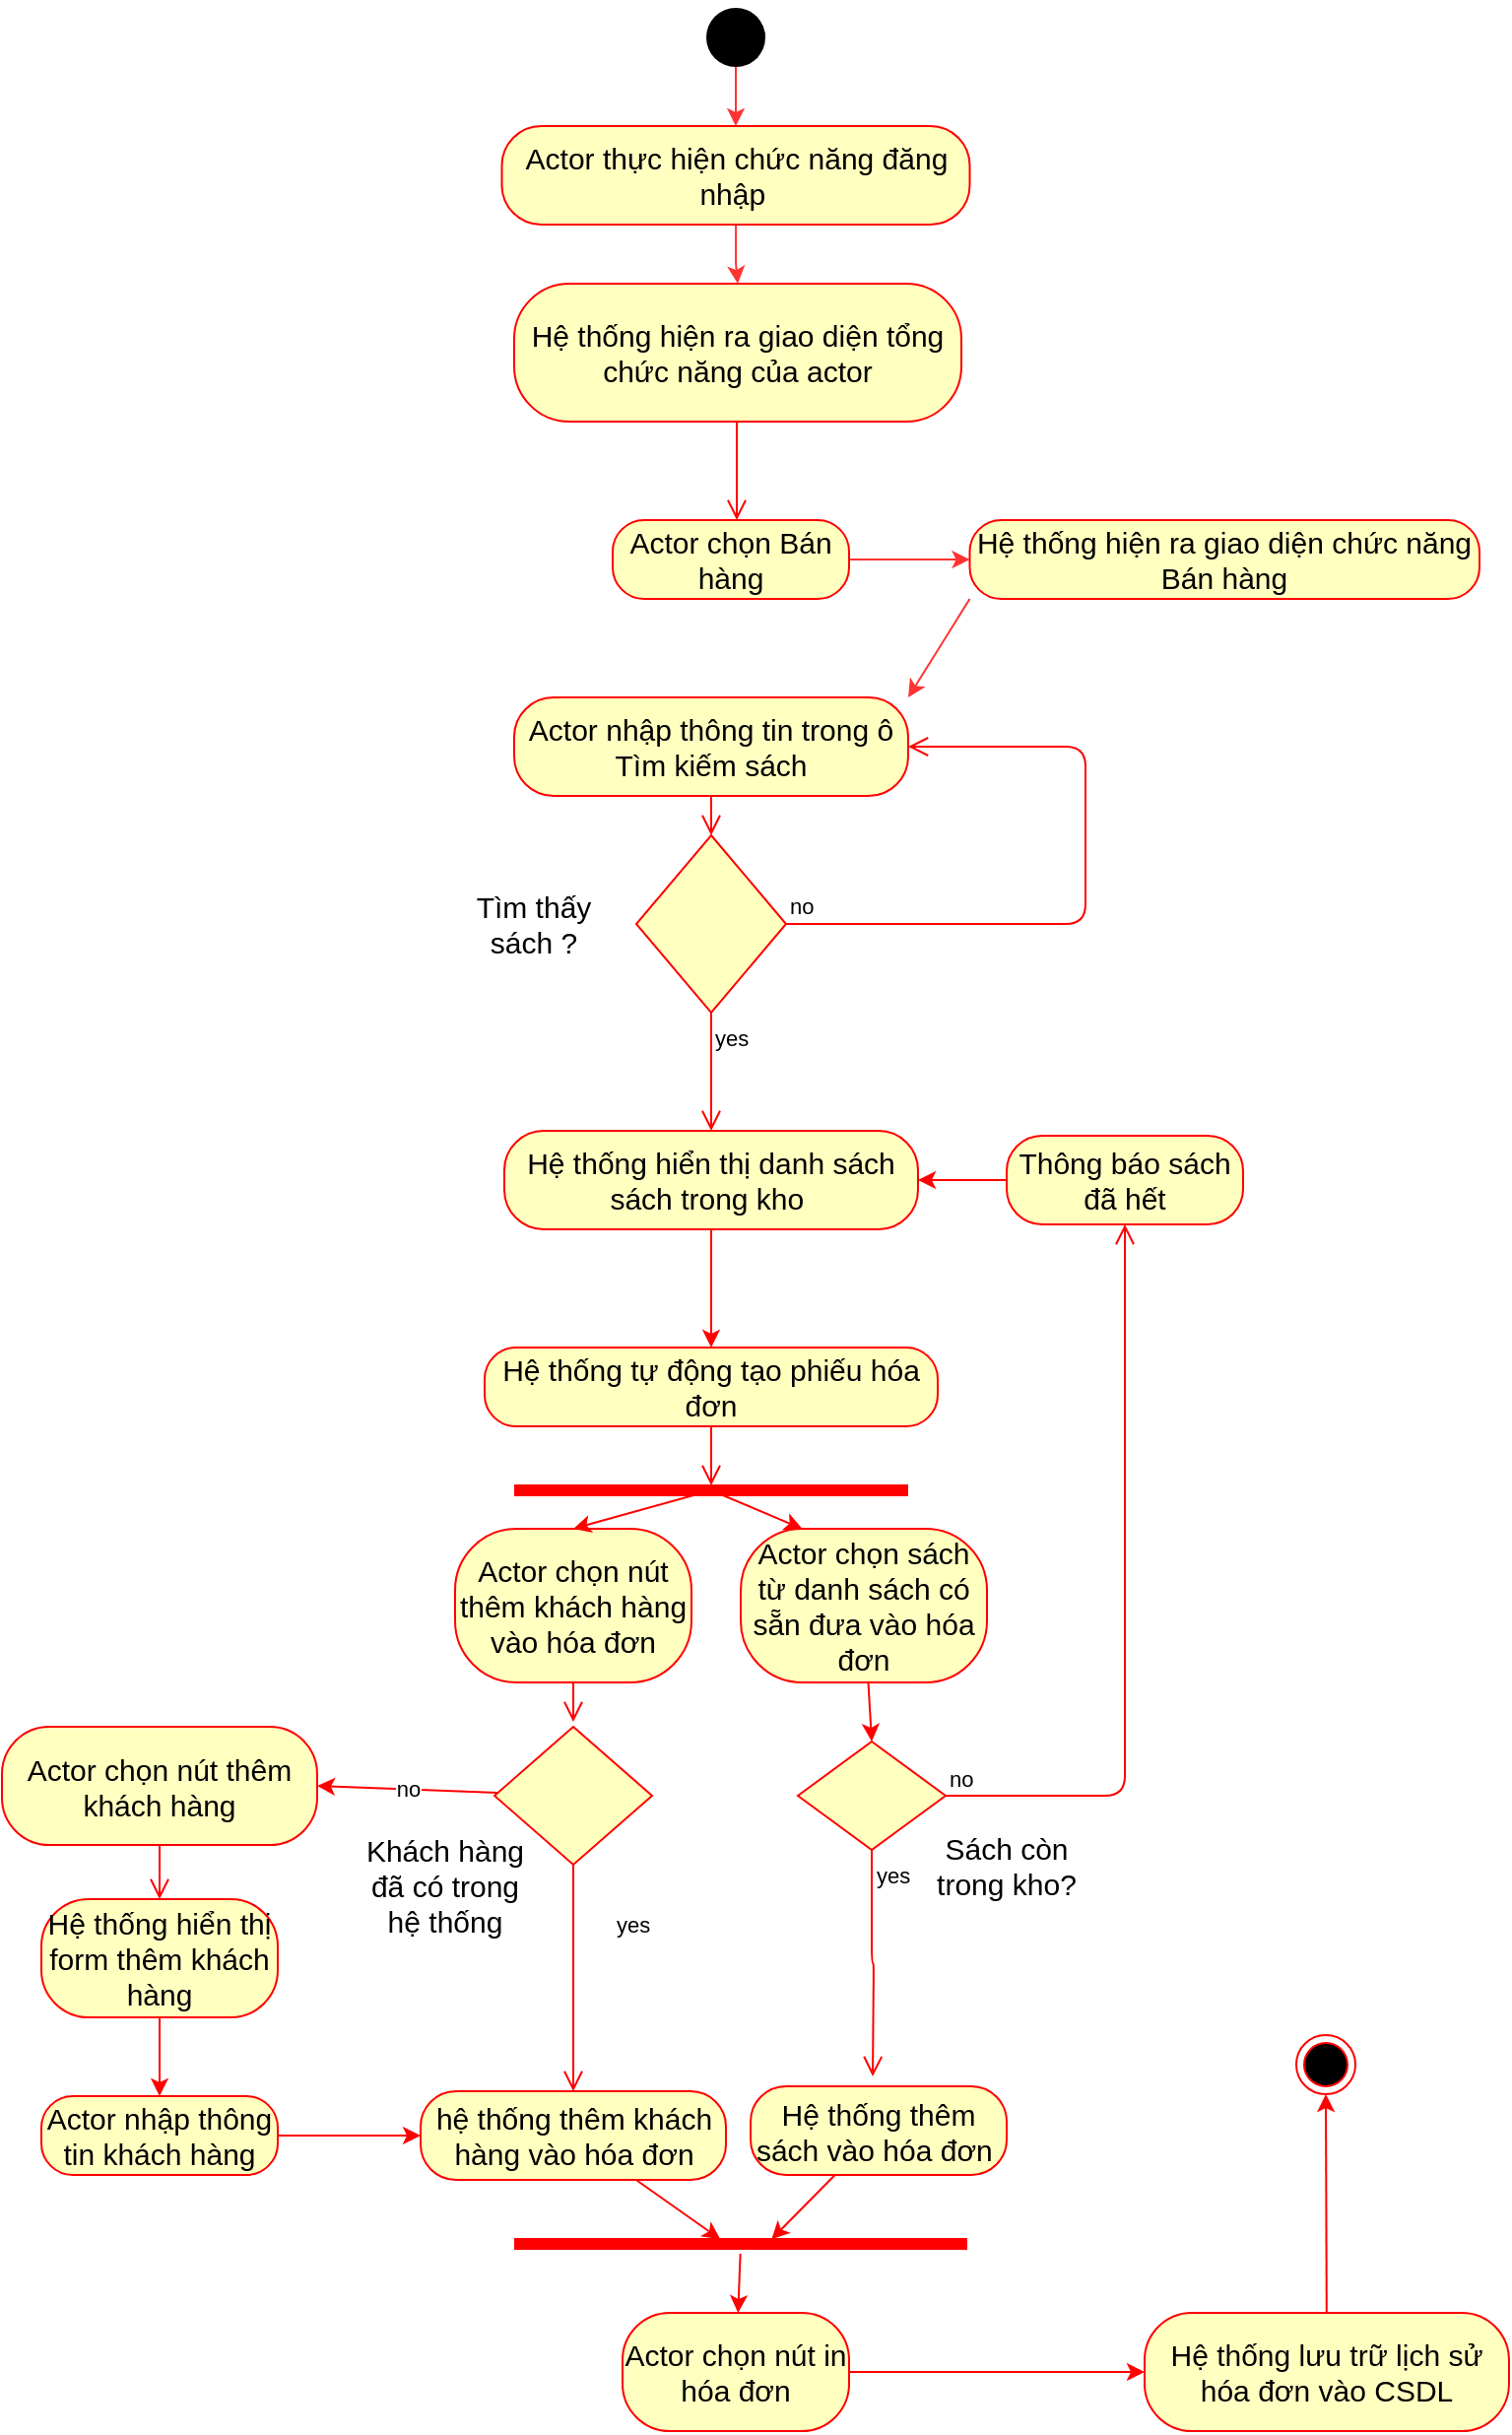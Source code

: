 <mxfile version="13.10.0" type="github">
  <diagram id="oDo7kxzeQm5iP3tuwgTI" name="Page-1">
    <mxGraphModel dx="811" dy="2455" grid="1" gridSize="10" guides="1" tooltips="1" connect="1" arrows="1" fold="1" page="1" pageScale="1" pageWidth="827" pageHeight="1169" math="0" shadow="0">
      <root>
        <mxCell id="0" />
        <mxCell id="1" parent="0" />
        <mxCell id="BxB7EzJWPoqpXeamAMvf-4" style="edgeStyle=orthogonalEdgeStyle;rounded=0;orthogonalLoop=1;jettySize=auto;html=1;entryX=0.5;entryY=0;entryDx=0;entryDy=0;strokeColor=#FF3333;" edge="1" parent="1" source="qjSV56x-90p1cfjG59y1-2" target="BxB7EzJWPoqpXeamAMvf-1">
          <mxGeometry relative="1" as="geometry" />
        </mxCell>
        <mxCell id="qjSV56x-90p1cfjG59y1-2" value="" style="ellipse;fillColor=#000000;strokeColor=none;" parent="1" vertex="1">
          <mxGeometry x="367.5" y="-210" width="30" height="30" as="geometry" />
        </mxCell>
        <mxCell id="qjSV56x-90p1cfjG59y1-8" value="&lt;font style=&quot;font-size: 15px&quot;&gt;Actor nhập thông tin trong ô Tìm kiếm sách&lt;/font&gt;" style="rounded=1;whiteSpace=wrap;html=1;arcSize=40;fontColor=#000000;fillColor=#ffffc0;strokeColor=#ff0000;" parent="1" vertex="1">
          <mxGeometry x="270" y="140" width="200" height="50" as="geometry" />
        </mxCell>
        <mxCell id="qjSV56x-90p1cfjG59y1-9" value="" style="edgeStyle=orthogonalEdgeStyle;html=1;verticalAlign=bottom;endArrow=open;endSize=8;strokeColor=#ff0000;exitX=0.5;exitY=1;exitDx=0;exitDy=0;" parent="1" source="qjSV56x-90p1cfjG59y1-8" edge="1">
          <mxGeometry relative="1" as="geometry">
            <mxPoint x="370" y="210" as="targetPoint" />
          </mxGeometry>
        </mxCell>
        <mxCell id="qjSV56x-90p1cfjG59y1-67" style="edgeStyle=none;rounded=1;orthogonalLoop=1;jettySize=auto;html=1;strokeColor=#FF0000;" parent="1" source="qjSV56x-90p1cfjG59y1-11" edge="1">
          <mxGeometry relative="1" as="geometry">
            <mxPoint x="370" y="470" as="targetPoint" />
          </mxGeometry>
        </mxCell>
        <mxCell id="qjSV56x-90p1cfjG59y1-11" value="&lt;font style=&quot;font-size: 15px&quot;&gt;Hệ thống hiển thị danh sách sách trong kho&amp;nbsp;&lt;/font&gt;" style="rounded=1;whiteSpace=wrap;html=1;arcSize=40;fontColor=#000000;fillColor=#ffffc0;strokeColor=#ff0000;" parent="1" vertex="1">
          <mxGeometry x="265" y="360" width="210" height="50" as="geometry" />
        </mxCell>
        <mxCell id="qjSV56x-90p1cfjG59y1-18" value="" style="rhombus;whiteSpace=wrap;html=1;fillColor=#ffffc0;strokeColor=#ff0000;" parent="1" vertex="1">
          <mxGeometry x="332" y="210" width="76" height="90" as="geometry" />
        </mxCell>
        <mxCell id="qjSV56x-90p1cfjG59y1-19" value="no" style="edgeStyle=orthogonalEdgeStyle;html=1;align=left;verticalAlign=bottom;endArrow=open;endSize=8;strokeColor=#ff0000;exitX=1;exitY=0.5;exitDx=0;exitDy=0;" parent="1" source="qjSV56x-90p1cfjG59y1-18" edge="1">
          <mxGeometry x="-1" relative="1" as="geometry">
            <mxPoint x="470" y="165" as="targetPoint" />
            <Array as="points">
              <mxPoint x="560" y="255" />
              <mxPoint x="560" y="165" />
            </Array>
          </mxGeometry>
        </mxCell>
        <mxCell id="qjSV56x-90p1cfjG59y1-20" value="yes" style="edgeStyle=orthogonalEdgeStyle;html=1;align=left;verticalAlign=top;endArrow=open;endSize=8;strokeColor=#ff0000;" parent="1" source="qjSV56x-90p1cfjG59y1-18" edge="1">
          <mxGeometry x="-1" relative="1" as="geometry">
            <mxPoint x="370" y="360" as="targetPoint" />
            <Array as="points">
              <mxPoint x="370" y="330" />
              <mxPoint x="370" y="330" />
            </Array>
          </mxGeometry>
        </mxCell>
        <mxCell id="qjSV56x-90p1cfjG59y1-29" value="Hệ thống tự động tạo phiếu hóa đơn" style="rounded=1;whiteSpace=wrap;html=1;arcSize=40;fontColor=#000000;fillColor=#ffffc0;strokeColor=#ff0000;fontSize=15;" parent="1" vertex="1">
          <mxGeometry x="255" y="470" width="230" height="40" as="geometry" />
        </mxCell>
        <mxCell id="qjSV56x-90p1cfjG59y1-30" value="" style="edgeStyle=orthogonalEdgeStyle;html=1;verticalAlign=bottom;endArrow=open;endSize=8;strokeColor=#ff0000;" parent="1" source="qjSV56x-90p1cfjG59y1-29" edge="1">
          <mxGeometry relative="1" as="geometry">
            <mxPoint x="370" y="540" as="targetPoint" />
          </mxGeometry>
        </mxCell>
        <mxCell id="qjSV56x-90p1cfjG59y1-65" style="edgeStyle=none;rounded=1;orthogonalLoop=1;jettySize=auto;html=1;entryX=0.5;entryY=0;entryDx=0;entryDy=0;strokeColor=#FF0000;" parent="1" source="qjSV56x-90p1cfjG59y1-31" target="qjSV56x-90p1cfjG59y1-38" edge="1">
          <mxGeometry relative="1" as="geometry" />
        </mxCell>
        <mxCell id="qjSV56x-90p1cfjG59y1-31" value="Actor chọn sách từ danh sách có sẵn đưa vào hóa đơn" style="rounded=1;whiteSpace=wrap;html=1;arcSize=40;fontColor=#000000;fillColor=#ffffc0;strokeColor=#ff0000;fontSize=15;" parent="1" vertex="1">
          <mxGeometry x="385" y="562" width="125" height="78" as="geometry" />
        </mxCell>
        <mxCell id="qjSV56x-90p1cfjG59y1-38" value="" style="rhombus;whiteSpace=wrap;html=1;fillColor=#ffffc0;strokeColor=#ff0000;" parent="1" vertex="1">
          <mxGeometry x="414" y="670" width="75" height="55" as="geometry" />
        </mxCell>
        <mxCell id="qjSV56x-90p1cfjG59y1-39" value="no" style="edgeStyle=orthogonalEdgeStyle;html=1;align=left;verticalAlign=bottom;endArrow=open;endSize=8;strokeColor=#ff0000;entryX=0.5;entryY=1;entryDx=0;entryDy=0;" parent="1" source="qjSV56x-90p1cfjG59y1-38" target="qjSV56x-90p1cfjG59y1-44" edge="1">
          <mxGeometry x="-1" relative="1" as="geometry">
            <mxPoint x="580" y="590" as="targetPoint" />
            <Array as="points">
              <mxPoint x="580" y="697" />
            </Array>
          </mxGeometry>
        </mxCell>
        <mxCell id="qjSV56x-90p1cfjG59y1-40" value="yes" style="edgeStyle=orthogonalEdgeStyle;html=1;align=left;verticalAlign=top;endArrow=open;endSize=8;strokeColor=#ff0000;" parent="1" source="qjSV56x-90p1cfjG59y1-38" edge="1">
          <mxGeometry x="-1" relative="1" as="geometry">
            <mxPoint x="452" y="840" as="targetPoint" />
          </mxGeometry>
        </mxCell>
        <mxCell id="qjSV56x-90p1cfjG59y1-52" style="edgeStyle=orthogonalEdgeStyle;rounded=1;orthogonalLoop=1;jettySize=auto;html=1;strokeColor=#FF0000;entryX=1;entryY=0.5;entryDx=0;entryDy=0;" parent="1" source="qjSV56x-90p1cfjG59y1-44" target="qjSV56x-90p1cfjG59y1-11" edge="1">
          <mxGeometry relative="1" as="geometry">
            <mxPoint x="450" y="402.5" as="targetPoint" />
            <Array as="points" />
          </mxGeometry>
        </mxCell>
        <mxCell id="qjSV56x-90p1cfjG59y1-44" value="Thông báo sách đã hết" style="rounded=1;whiteSpace=wrap;html=1;arcSize=40;fontColor=#000000;fillColor=#ffffc0;strokeColor=#ff0000;fontSize=15;" parent="1" vertex="1">
          <mxGeometry x="520" y="362.5" width="120" height="45" as="geometry" />
        </mxCell>
        <mxCell id="qjSV56x-90p1cfjG59y1-64" style="rounded=1;orthogonalLoop=1;jettySize=auto;html=1;entryX=0.25;entryY=0;entryDx=0;entryDy=0;strokeColor=#FF0000;" parent="1" source="qjSV56x-90p1cfjG59y1-59" target="qjSV56x-90p1cfjG59y1-31" edge="1">
          <mxGeometry relative="1" as="geometry" />
        </mxCell>
        <mxCell id="qjSV56x-90p1cfjG59y1-59" value="" style="shape=line;html=1;strokeWidth=6;strokeColor=#ff0000;" parent="1" vertex="1">
          <mxGeometry x="270" y="540" width="200" height="5" as="geometry" />
        </mxCell>
        <mxCell id="qjSV56x-90p1cfjG59y1-68" value="Actor chọn nút thêm khách hàng vào hóa đơn" style="rounded=1;whiteSpace=wrap;html=1;arcSize=40;fontColor=#000000;fillColor=#ffffc0;strokeColor=#ff0000;fontSize=15;" parent="1" vertex="1">
          <mxGeometry x="240" y="562" width="120" height="78" as="geometry" />
        </mxCell>
        <mxCell id="qjSV56x-90p1cfjG59y1-69" value="" style="edgeStyle=orthogonalEdgeStyle;html=1;verticalAlign=bottom;endArrow=open;endSize=8;strokeColor=#ff0000;" parent="1" source="qjSV56x-90p1cfjG59y1-68" edge="1">
          <mxGeometry relative="1" as="geometry">
            <mxPoint x="300" y="660" as="targetPoint" />
          </mxGeometry>
        </mxCell>
        <mxCell id="qjSV56x-90p1cfjG59y1-70" style="rounded=1;orthogonalLoop=1;jettySize=auto;html=1;entryX=0.5;entryY=0;entryDx=0;entryDy=0;strokeColor=#FF0000;" parent="1" source="qjSV56x-90p1cfjG59y1-59" target="qjSV56x-90p1cfjG59y1-68" edge="1">
          <mxGeometry relative="1" as="geometry">
            <mxPoint x="387.273" y="565" as="sourcePoint" />
            <mxPoint x="460" y="590" as="targetPoint" />
          </mxGeometry>
        </mxCell>
        <mxCell id="qjSV56x-90p1cfjG59y1-77" value="no" style="edgeStyle=none;rounded=1;orthogonalLoop=1;jettySize=auto;html=1;entryX=1;entryY=0.5;entryDx=0;entryDy=0;strokeColor=#FF0000;" parent="1" source="qjSV56x-90p1cfjG59y1-71" target="qjSV56x-90p1cfjG59y1-74" edge="1">
          <mxGeometry relative="1" as="geometry" />
        </mxCell>
        <mxCell id="qjSV56x-90p1cfjG59y1-71" value="" style="rhombus;whiteSpace=wrap;html=1;fillColor=#ffffc0;strokeColor=#ff0000;" parent="1" vertex="1">
          <mxGeometry x="260" y="662.5" width="80" height="70" as="geometry" />
        </mxCell>
        <mxCell id="qjSV56x-90p1cfjG59y1-74" value="Actor chọn nút thêm khách hàng" style="rounded=1;whiteSpace=wrap;html=1;arcSize=40;fontColor=#000000;fillColor=#ffffc0;strokeColor=#ff0000;fontSize=15;" parent="1" vertex="1">
          <mxGeometry x="10" y="662.5" width="160" height="60" as="geometry" />
        </mxCell>
        <mxCell id="qjSV56x-90p1cfjG59y1-75" value="" style="edgeStyle=orthogonalEdgeStyle;html=1;verticalAlign=bottom;endArrow=open;endSize=8;strokeColor=#ff0000;entryX=0.5;entryY=0;entryDx=0;entryDy=0;" parent="1" source="qjSV56x-90p1cfjG59y1-74" target="qjSV56x-90p1cfjG59y1-79" edge="1">
          <mxGeometry relative="1" as="geometry">
            <mxPoint x="100" y="770" as="targetPoint" />
          </mxGeometry>
        </mxCell>
        <mxCell id="qjSV56x-90p1cfjG59y1-82" style="edgeStyle=none;rounded=1;orthogonalLoop=1;jettySize=auto;html=1;entryX=0.5;entryY=0;entryDx=0;entryDy=0;strokeColor=#FF0000;" parent="1" source="qjSV56x-90p1cfjG59y1-79" target="qjSV56x-90p1cfjG59y1-80" edge="1">
          <mxGeometry relative="1" as="geometry" />
        </mxCell>
        <mxCell id="qjSV56x-90p1cfjG59y1-79" value="Hệ thống hiển thị form thêm khách hàng" style="rounded=1;whiteSpace=wrap;html=1;arcSize=40;fontColor=#000000;fillColor=#ffffc0;strokeColor=#ff0000;fontSize=15;" parent="1" vertex="1">
          <mxGeometry x="30" y="750" width="120" height="60" as="geometry" />
        </mxCell>
        <mxCell id="qjSV56x-90p1cfjG59y1-85" style="edgeStyle=none;rounded=1;orthogonalLoop=1;jettySize=auto;html=1;entryX=0;entryY=0.5;entryDx=0;entryDy=0;strokeColor=#FF0000;" parent="1" source="qjSV56x-90p1cfjG59y1-80" target="qjSV56x-90p1cfjG59y1-83" edge="1">
          <mxGeometry relative="1" as="geometry" />
        </mxCell>
        <mxCell id="qjSV56x-90p1cfjG59y1-80" value="Actor nhập thông tin khách hàng" style="rounded=1;whiteSpace=wrap;html=1;arcSize=40;fontColor=#000000;fillColor=#ffffc0;strokeColor=#ff0000;fontSize=15;" parent="1" vertex="1">
          <mxGeometry x="30" y="850" width="120" height="40" as="geometry" />
        </mxCell>
        <mxCell id="qjSV56x-90p1cfjG59y1-113" style="edgeStyle=none;rounded=1;orthogonalLoop=1;jettySize=auto;html=1;entryX=0.568;entryY=0.267;entryDx=0;entryDy=0;entryPerimeter=0;strokeColor=#FF0000;fontSize=15;" parent="1" source="qjSV56x-90p1cfjG59y1-86" target="qjSV56x-90p1cfjG59y1-88" edge="1">
          <mxGeometry relative="1" as="geometry" />
        </mxCell>
        <mxCell id="qjSV56x-90p1cfjG59y1-86" value="Hệ thống thêm sách vào hóa đơn&amp;nbsp;" style="rounded=1;whiteSpace=wrap;html=1;arcSize=40;fontColor=#000000;fillColor=#ffffc0;strokeColor=#ff0000;fontSize=15;" parent="1" vertex="1">
          <mxGeometry x="390" y="845" width="130" height="45" as="geometry" />
        </mxCell>
        <mxCell id="qjSV56x-90p1cfjG59y1-114" style="edgeStyle=none;rounded=1;orthogonalLoop=1;jettySize=auto;html=1;strokeColor=#FF0000;fontSize=15;" parent="1" source="qjSV56x-90p1cfjG59y1-88" target="qjSV56x-90p1cfjG59y1-92" edge="1">
          <mxGeometry relative="1" as="geometry" />
        </mxCell>
        <mxCell id="qjSV56x-90p1cfjG59y1-88" value="" style="shape=line;html=1;strokeWidth=6;strokeColor=#ff0000;" parent="1" vertex="1">
          <mxGeometry x="270" y="920" width="230" height="10" as="geometry" />
        </mxCell>
        <mxCell id="qjSV56x-90p1cfjG59y1-115" style="edgeStyle=none;rounded=1;orthogonalLoop=1;jettySize=auto;html=1;entryX=0;entryY=0.5;entryDx=0;entryDy=0;strokeColor=#FF0000;fontSize=15;" parent="1" source="qjSV56x-90p1cfjG59y1-92" target="qjSV56x-90p1cfjG59y1-94" edge="1">
          <mxGeometry relative="1" as="geometry" />
        </mxCell>
        <mxCell id="qjSV56x-90p1cfjG59y1-92" value="Actor chọn nút in hóa đơn" style="rounded=1;whiteSpace=wrap;html=1;arcSize=40;fontColor=#000000;fillColor=#ffffc0;strokeColor=#ff0000;fontSize=15;" parent="1" vertex="1">
          <mxGeometry x="325" y="960" width="115" height="60" as="geometry" />
        </mxCell>
        <mxCell id="qjSV56x-90p1cfjG59y1-117" style="edgeStyle=none;rounded=1;orthogonalLoop=1;jettySize=auto;html=1;entryX=0.5;entryY=1;entryDx=0;entryDy=0;strokeColor=#FF0000;fontSize=15;" parent="1" source="qjSV56x-90p1cfjG59y1-94" target="qjSV56x-90p1cfjG59y1-116" edge="1">
          <mxGeometry relative="1" as="geometry" />
        </mxCell>
        <mxCell id="qjSV56x-90p1cfjG59y1-94" value="Hệ thống lưu trữ lịch sử hóa đơn vào CSDL" style="rounded=1;whiteSpace=wrap;html=1;arcSize=40;fontColor=#000000;fillColor=#ffffc0;strokeColor=#ff0000;fontSize=15;" parent="1" vertex="1">
          <mxGeometry x="590" y="960" width="185" height="60" as="geometry" />
        </mxCell>
        <mxCell id="qjSV56x-90p1cfjG59y1-99" style="edgeStyle=none;rounded=1;orthogonalLoop=1;jettySize=auto;html=1;exitX=0.75;exitY=1;exitDx=0;exitDy=0;strokeColor=#FF0000;" parent="1" source="qjSV56x-90p1cfjG59y1-68" target="qjSV56x-90p1cfjG59y1-68" edge="1">
          <mxGeometry relative="1" as="geometry" />
        </mxCell>
        <mxCell id="qjSV56x-90p1cfjG59y1-112" style="edgeStyle=none;rounded=1;orthogonalLoop=1;jettySize=auto;html=1;entryX=0.455;entryY=0.267;entryDx=0;entryDy=0;entryPerimeter=0;strokeColor=#FF0000;fontSize=15;" parent="1" source="qjSV56x-90p1cfjG59y1-83" target="qjSV56x-90p1cfjG59y1-88" edge="1">
          <mxGeometry relative="1" as="geometry" />
        </mxCell>
        <mxCell id="qjSV56x-90p1cfjG59y1-83" value="hệ thống thêm khách hàng vào hóa đơn" style="rounded=1;whiteSpace=wrap;html=1;arcSize=40;fontColor=#000000;fillColor=#ffffc0;strokeColor=#ff0000;fontSize=15;" parent="1" vertex="1">
          <mxGeometry x="222.5" y="847.5" width="155" height="45" as="geometry" />
        </mxCell>
        <mxCell id="qjSV56x-90p1cfjG59y1-100" value="yes" style="edgeStyle=orthogonalEdgeStyle;html=1;align=left;verticalAlign=top;endArrow=open;endSize=8;strokeColor=#ff0000;" parent="1" source="qjSV56x-90p1cfjG59y1-71" target="qjSV56x-90p1cfjG59y1-83" edge="1">
          <mxGeometry x="-0.696" y="20" relative="1" as="geometry">
            <mxPoint x="300" y="890" as="targetPoint" />
            <mxPoint x="300" y="720.0" as="sourcePoint" />
            <Array as="points">
              <mxPoint x="300" y="790" />
              <mxPoint x="300" y="790" />
            </Array>
            <mxPoint as="offset" />
          </mxGeometry>
        </mxCell>
        <mxCell id="qjSV56x-90p1cfjG59y1-106" style="edgeStyle=none;rounded=1;orthogonalLoop=1;jettySize=auto;html=1;entryX=0.5;entryY=0;entryDx=0;entryDy=0;strokeColor=#FF0000;" parent="1" source="qjSV56x-90p1cfjG59y1-94" target="qjSV56x-90p1cfjG59y1-94" edge="1">
          <mxGeometry relative="1" as="geometry" />
        </mxCell>
        <mxCell id="qjSV56x-90p1cfjG59y1-109" value="&lt;font style=&quot;font-size: 15px&quot;&gt;Tìm thấy sách ?&lt;/font&gt;" style="text;html=1;strokeColor=none;fillColor=none;align=center;verticalAlign=middle;whiteSpace=wrap;rounded=0;" parent="1" vertex="1">
          <mxGeometry x="240" y="245" width="80" height="20" as="geometry" />
        </mxCell>
        <mxCell id="qjSV56x-90p1cfjG59y1-116" value="" style="ellipse;html=1;shape=endState;fillColor=#000000;strokeColor=#ff0000;fontSize=15;" parent="1" vertex="1">
          <mxGeometry x="667" y="819" width="30" height="30" as="geometry" />
        </mxCell>
        <mxCell id="aIUQUNANYLxbSYOlphwK-1" value="Sách còn trong kho?&lt;br&gt;" style="text;html=1;strokeColor=none;fillColor=none;align=center;verticalAlign=middle;whiteSpace=wrap;rounded=0;fontSize=15;" parent="1" vertex="1">
          <mxGeometry x="475" y="722.5" width="90" height="20" as="geometry" />
        </mxCell>
        <mxCell id="aIUQUNANYLxbSYOlphwK-3" value="Khách hàng đã có trong hệ thống" style="text;html=1;strokeColor=none;fillColor=none;align=center;verticalAlign=middle;whiteSpace=wrap;rounded=0;fontSize=15;" parent="1" vertex="1">
          <mxGeometry x="190" y="732.5" width="90" height="20" as="geometry" />
        </mxCell>
        <mxCell id="BxB7EzJWPoqpXeamAMvf-7" style="edgeStyle=orthogonalEdgeStyle;rounded=0;orthogonalLoop=1;jettySize=auto;html=1;entryX=0.5;entryY=0;entryDx=0;entryDy=0;strokeColor=#FF3333;" edge="1" parent="1" source="BxB7EzJWPoqpXeamAMvf-1" target="BxB7EzJWPoqpXeamAMvf-5">
          <mxGeometry relative="1" as="geometry" />
        </mxCell>
        <mxCell id="BxB7EzJWPoqpXeamAMvf-1" value="&lt;font style=&quot;font-size: 15px&quot;&gt;Actor thực hiện chức năng đăng nhập&amp;nbsp;&lt;/font&gt;" style="rounded=1;whiteSpace=wrap;html=1;arcSize=40;fontColor=#000000;fillColor=#ffffc0;strokeColor=#ff0000;" vertex="1" parent="1">
          <mxGeometry x="263.75" y="-150" width="237.5" height="50" as="geometry" />
        </mxCell>
        <mxCell id="BxB7EzJWPoqpXeamAMvf-3" style="edgeStyle=orthogonalEdgeStyle;rounded=0;orthogonalLoop=1;jettySize=auto;html=1;exitX=1;exitY=1;exitDx=0;exitDy=0;entryX=1;entryY=0;entryDx=0;entryDy=0;" edge="1" parent="1" source="qjSV56x-90p1cfjG59y1-2" target="qjSV56x-90p1cfjG59y1-2">
          <mxGeometry relative="1" as="geometry" />
        </mxCell>
        <mxCell id="BxB7EzJWPoqpXeamAMvf-5" value="&lt;font style=&quot;font-size: 15px&quot;&gt;Hệ thống hiện ra giao diện tổng chức năng của actor&lt;/font&gt;" style="rounded=1;whiteSpace=wrap;html=1;arcSize=40;fontColor=#000000;fillColor=#ffffc0;strokeColor=#ff0000;" vertex="1" parent="1">
          <mxGeometry x="270" y="-70" width="227" height="70" as="geometry" />
        </mxCell>
        <mxCell id="BxB7EzJWPoqpXeamAMvf-6" value="" style="edgeStyle=orthogonalEdgeStyle;html=1;verticalAlign=bottom;endArrow=open;endSize=8;strokeColor=#ff0000;" edge="1" source="BxB7EzJWPoqpXeamAMvf-5" parent="1">
          <mxGeometry relative="1" as="geometry">
            <mxPoint x="383" y="50" as="targetPoint" />
          </mxGeometry>
        </mxCell>
        <mxCell id="BxB7EzJWPoqpXeamAMvf-12" style="edgeStyle=orthogonalEdgeStyle;rounded=0;orthogonalLoop=1;jettySize=auto;html=1;entryX=0;entryY=0.5;entryDx=0;entryDy=0;strokeColor=#FF3333;" edge="1" parent="1" source="BxB7EzJWPoqpXeamAMvf-8" target="BxB7EzJWPoqpXeamAMvf-11">
          <mxGeometry relative="1" as="geometry" />
        </mxCell>
        <mxCell id="BxB7EzJWPoqpXeamAMvf-8" value="&lt;font style=&quot;font-size: 15px&quot;&gt;Actor chọn Bán hàng&lt;/font&gt;" style="rounded=1;whiteSpace=wrap;html=1;arcSize=40;fontColor=#000000;fillColor=#ffffc0;strokeColor=#ff0000;" vertex="1" parent="1">
          <mxGeometry x="320" y="50" width="120" height="40" as="geometry" />
        </mxCell>
        <mxCell id="BxB7EzJWPoqpXeamAMvf-13" style="rounded=0;orthogonalLoop=1;jettySize=auto;html=1;exitX=0;exitY=1;exitDx=0;exitDy=0;entryX=1;entryY=0;entryDx=0;entryDy=0;strokeColor=#FF3333;" edge="1" parent="1" source="BxB7EzJWPoqpXeamAMvf-11" target="qjSV56x-90p1cfjG59y1-8">
          <mxGeometry relative="1" as="geometry" />
        </mxCell>
        <mxCell id="BxB7EzJWPoqpXeamAMvf-11" value="&lt;font style=&quot;font-size: 15px&quot;&gt;Hệ thống hiện ra giao diện chức năng Bán hàng&lt;/font&gt;" style="rounded=1;whiteSpace=wrap;html=1;arcSize=40;fontColor=#000000;fillColor=#ffffc0;strokeColor=#ff0000;" vertex="1" parent="1">
          <mxGeometry x="501.25" y="50" width="258.75" height="40" as="geometry" />
        </mxCell>
      </root>
    </mxGraphModel>
  </diagram>
</mxfile>
